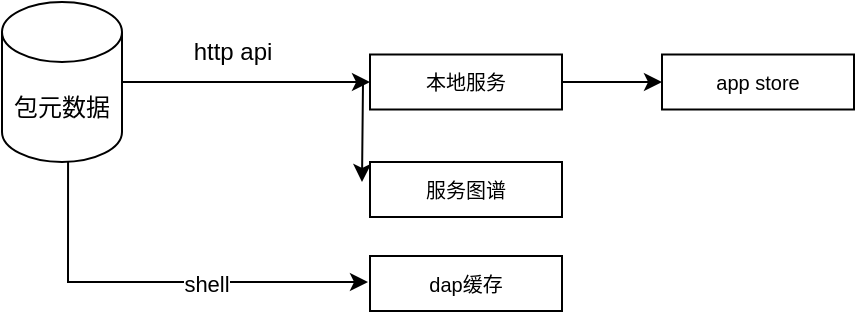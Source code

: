 <mxfile version="25.0.3">
  <diagram name="第 1 页" id="FE7WsExq7GyhE3bz-ty8">
    <mxGraphModel dx="815" dy="472" grid="1" gridSize="10" guides="1" tooltips="1" connect="1" arrows="1" fold="1" page="1" pageScale="1" pageWidth="827" pageHeight="1169" math="0" shadow="0">
      <root>
        <mxCell id="0" />
        <mxCell id="1" parent="0" />
        <mxCell id="sLu9HG4kL-H96YGT2tks-4" value="" style="edgeStyle=orthogonalEdgeStyle;rounded=0;orthogonalLoop=1;jettySize=auto;html=1;" edge="1" parent="1" source="sLu9HG4kL-H96YGT2tks-1" target="sLu9HG4kL-H96YGT2tks-3">
          <mxGeometry relative="1" as="geometry" />
        </mxCell>
        <mxCell id="sLu9HG4kL-H96YGT2tks-10" value="" style="edgeStyle=orthogonalEdgeStyle;rounded=0;orthogonalLoop=1;jettySize=auto;html=1;" edge="1" parent="1" source="sLu9HG4kL-H96YGT2tks-1">
          <mxGeometry relative="1" as="geometry">
            <mxPoint x="410" y="170" as="targetPoint" />
          </mxGeometry>
        </mxCell>
        <mxCell id="sLu9HG4kL-H96YGT2tks-21" value="" style="edgeStyle=orthogonalEdgeStyle;rounded=0;orthogonalLoop=1;jettySize=auto;html=1;" edge="1" parent="1">
          <mxGeometry relative="1" as="geometry">
            <mxPoint x="263.029" y="160" as="sourcePoint" />
            <mxPoint x="413" y="220" as="targetPoint" />
            <Array as="points">
              <mxPoint x="263" y="220" />
            </Array>
          </mxGeometry>
        </mxCell>
        <mxCell id="sLu9HG4kL-H96YGT2tks-22" value="shell" style="edgeLabel;html=1;align=center;verticalAlign=middle;resizable=0;points=[];" vertex="1" connectable="0" parent="sLu9HG4kL-H96YGT2tks-21">
          <mxGeometry x="0.229" y="-1" relative="1" as="geometry">
            <mxPoint as="offset" />
          </mxGeometry>
        </mxCell>
        <mxCell id="sLu9HG4kL-H96YGT2tks-1" value="包元数据" style="shape=cylinder3;whiteSpace=wrap;html=1;boundedLbl=1;backgroundOutline=1;size=15;" vertex="1" parent="1">
          <mxGeometry x="230" y="80" width="60" height="80" as="geometry" />
        </mxCell>
        <mxCell id="sLu9HG4kL-H96YGT2tks-7" value="" style="edgeStyle=orthogonalEdgeStyle;rounded=0;orthogonalLoop=1;jettySize=auto;html=1;" edge="1" parent="1" source="sLu9HG4kL-H96YGT2tks-3">
          <mxGeometry relative="1" as="geometry">
            <mxPoint x="560" y="120" as="targetPoint" />
          </mxGeometry>
        </mxCell>
        <mxCell id="sLu9HG4kL-H96YGT2tks-3" value="&lt;span style=&quot;font-size: 10px;&quot;&gt;本地服务&lt;/span&gt;" style="whiteSpace=wrap;html=1;" vertex="1" parent="1">
          <mxGeometry x="414" y="106.25" width="96" height="27.5" as="geometry" />
        </mxCell>
        <mxCell id="sLu9HG4kL-H96YGT2tks-5" value="http api" style="text;html=1;align=center;verticalAlign=middle;resizable=0;points=[];autosize=1;strokeColor=none;fillColor=none;" vertex="1" parent="1">
          <mxGeometry x="310" y="90" width="70" height="30" as="geometry" />
        </mxCell>
        <mxCell id="sLu9HG4kL-H96YGT2tks-8" value="&lt;span style=&quot;font-size: 10px;&quot;&gt;app store&lt;/span&gt;" style="whiteSpace=wrap;html=1;" vertex="1" parent="1">
          <mxGeometry x="560" y="106.25" width="96" height="27.5" as="geometry" />
        </mxCell>
        <mxCell id="sLu9HG4kL-H96YGT2tks-9" value="&lt;span style=&quot;font-size: 10px;&quot;&gt;服务图谱&lt;/span&gt;" style="whiteSpace=wrap;html=1;" vertex="1" parent="1">
          <mxGeometry x="414" y="160" width="96" height="27.5" as="geometry" />
        </mxCell>
        <mxCell id="sLu9HG4kL-H96YGT2tks-11" value="&lt;span style=&quot;font-size: 10px;&quot;&gt;dap缓存&lt;/span&gt;" style="whiteSpace=wrap;html=1;" vertex="1" parent="1">
          <mxGeometry x="414" y="207" width="96" height="27.5" as="geometry" />
        </mxCell>
      </root>
    </mxGraphModel>
  </diagram>
</mxfile>
